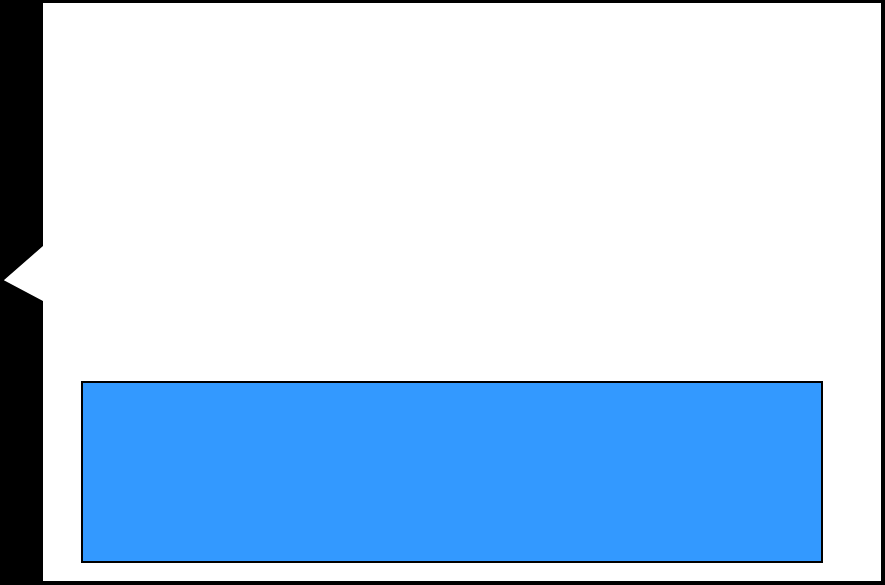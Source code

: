 <mxfile version="15.4.0" type="device"><diagram id="BdgNW0h4nEz1OByCykQE" name="Page-1"><mxGraphModel dx="946" dy="672" grid="1" gridSize="10" guides="1" tooltips="1" connect="1" arrows="1" fold="1" page="1" pageScale="1" pageWidth="1600" pageHeight="900" background="#000000" math="0" shadow="0"><root><mxCell id="0"/><mxCell id="1" value="L0" parent="0"/><mxCell id="wjZZbFKahDjgnKDsRzdh-2" value="" style="shape=callout;whiteSpace=wrap;html=1;perimeter=calloutPerimeter;direction=south;size=20;position=0.42;base=28;position2=0.48;" parent="1" vertex="1"><mxGeometry x="100" y="510" width="440" height="290" as="geometry"/></mxCell><mxCell id="GNExBlfz7op0PSz0rF4g-1" value="L1" parent="0"/><mxCell id="wjZZbFKahDjgnKDsRzdh-1" value="" style="rounded=0;whiteSpace=wrap;html=1;fillColor=#3399FF;" parent="GNExBlfz7op0PSz0rF4g-1" vertex="1"><mxGeometry x="140" y="700" width="370" height="90" as="geometry"/></mxCell></root></mxGraphModel></diagram></mxfile>